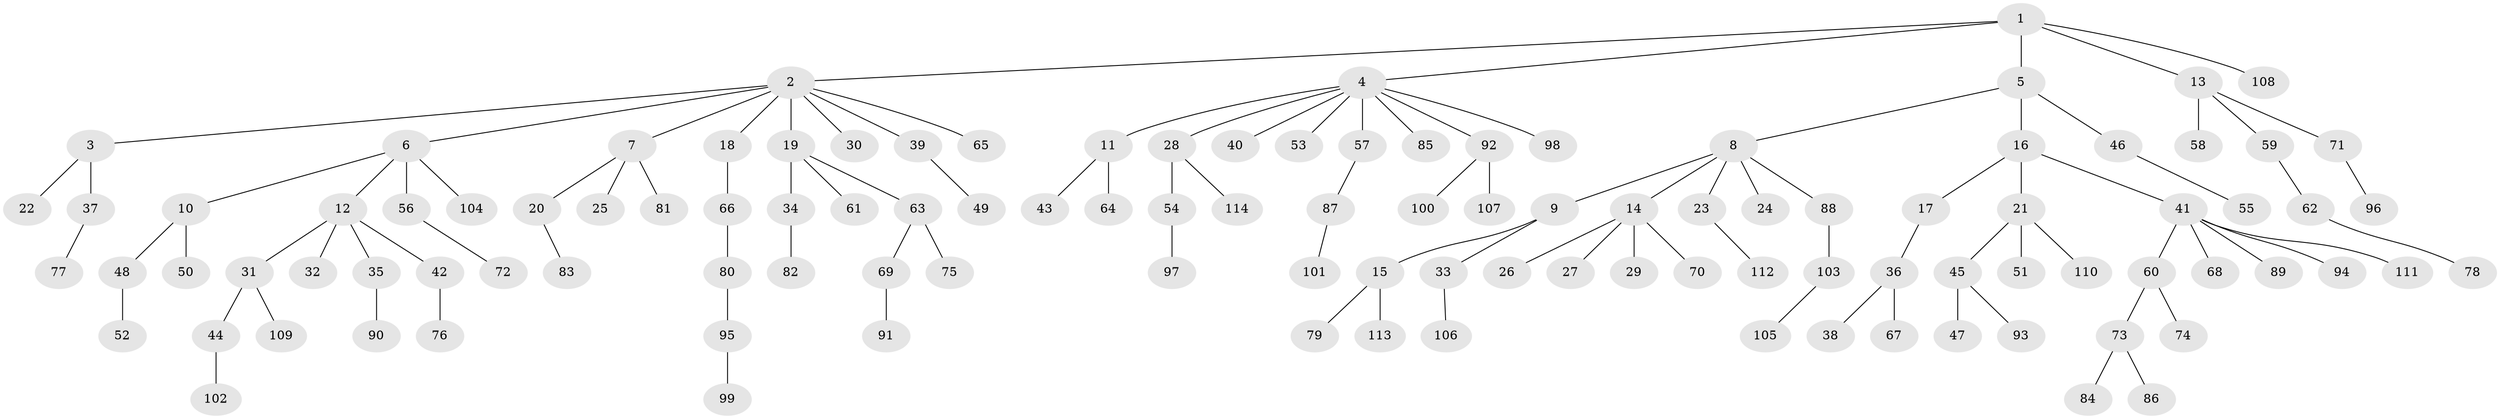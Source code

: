 // coarse degree distribution, {4: 0.09090909090909091, 9: 0.025974025974025976, 2: 0.19480519480519481, 8: 0.012987012987012988, 5: 0.025974025974025976, 3: 0.05194805194805195, 1: 0.5974025974025974}
// Generated by graph-tools (version 1.1) at 2025/24/03/03/25 07:24:07]
// undirected, 114 vertices, 113 edges
graph export_dot {
graph [start="1"]
  node [color=gray90,style=filled];
  1;
  2;
  3;
  4;
  5;
  6;
  7;
  8;
  9;
  10;
  11;
  12;
  13;
  14;
  15;
  16;
  17;
  18;
  19;
  20;
  21;
  22;
  23;
  24;
  25;
  26;
  27;
  28;
  29;
  30;
  31;
  32;
  33;
  34;
  35;
  36;
  37;
  38;
  39;
  40;
  41;
  42;
  43;
  44;
  45;
  46;
  47;
  48;
  49;
  50;
  51;
  52;
  53;
  54;
  55;
  56;
  57;
  58;
  59;
  60;
  61;
  62;
  63;
  64;
  65;
  66;
  67;
  68;
  69;
  70;
  71;
  72;
  73;
  74;
  75;
  76;
  77;
  78;
  79;
  80;
  81;
  82;
  83;
  84;
  85;
  86;
  87;
  88;
  89;
  90;
  91;
  92;
  93;
  94;
  95;
  96;
  97;
  98;
  99;
  100;
  101;
  102;
  103;
  104;
  105;
  106;
  107;
  108;
  109;
  110;
  111;
  112;
  113;
  114;
  1 -- 2;
  1 -- 4;
  1 -- 5;
  1 -- 13;
  1 -- 108;
  2 -- 3;
  2 -- 6;
  2 -- 7;
  2 -- 18;
  2 -- 19;
  2 -- 30;
  2 -- 39;
  2 -- 65;
  3 -- 22;
  3 -- 37;
  4 -- 11;
  4 -- 28;
  4 -- 40;
  4 -- 53;
  4 -- 57;
  4 -- 85;
  4 -- 92;
  4 -- 98;
  5 -- 8;
  5 -- 16;
  5 -- 46;
  6 -- 10;
  6 -- 12;
  6 -- 56;
  6 -- 104;
  7 -- 20;
  7 -- 25;
  7 -- 81;
  8 -- 9;
  8 -- 14;
  8 -- 23;
  8 -- 24;
  8 -- 88;
  9 -- 15;
  9 -- 33;
  10 -- 48;
  10 -- 50;
  11 -- 43;
  11 -- 64;
  12 -- 31;
  12 -- 32;
  12 -- 35;
  12 -- 42;
  13 -- 58;
  13 -- 59;
  13 -- 71;
  14 -- 26;
  14 -- 27;
  14 -- 29;
  14 -- 70;
  15 -- 79;
  15 -- 113;
  16 -- 17;
  16 -- 21;
  16 -- 41;
  17 -- 36;
  18 -- 66;
  19 -- 34;
  19 -- 61;
  19 -- 63;
  20 -- 83;
  21 -- 45;
  21 -- 51;
  21 -- 110;
  23 -- 112;
  28 -- 54;
  28 -- 114;
  31 -- 44;
  31 -- 109;
  33 -- 106;
  34 -- 82;
  35 -- 90;
  36 -- 38;
  36 -- 67;
  37 -- 77;
  39 -- 49;
  41 -- 60;
  41 -- 68;
  41 -- 89;
  41 -- 94;
  41 -- 111;
  42 -- 76;
  44 -- 102;
  45 -- 47;
  45 -- 93;
  46 -- 55;
  48 -- 52;
  54 -- 97;
  56 -- 72;
  57 -- 87;
  59 -- 62;
  60 -- 73;
  60 -- 74;
  62 -- 78;
  63 -- 69;
  63 -- 75;
  66 -- 80;
  69 -- 91;
  71 -- 96;
  73 -- 84;
  73 -- 86;
  80 -- 95;
  87 -- 101;
  88 -- 103;
  92 -- 100;
  92 -- 107;
  95 -- 99;
  103 -- 105;
}
